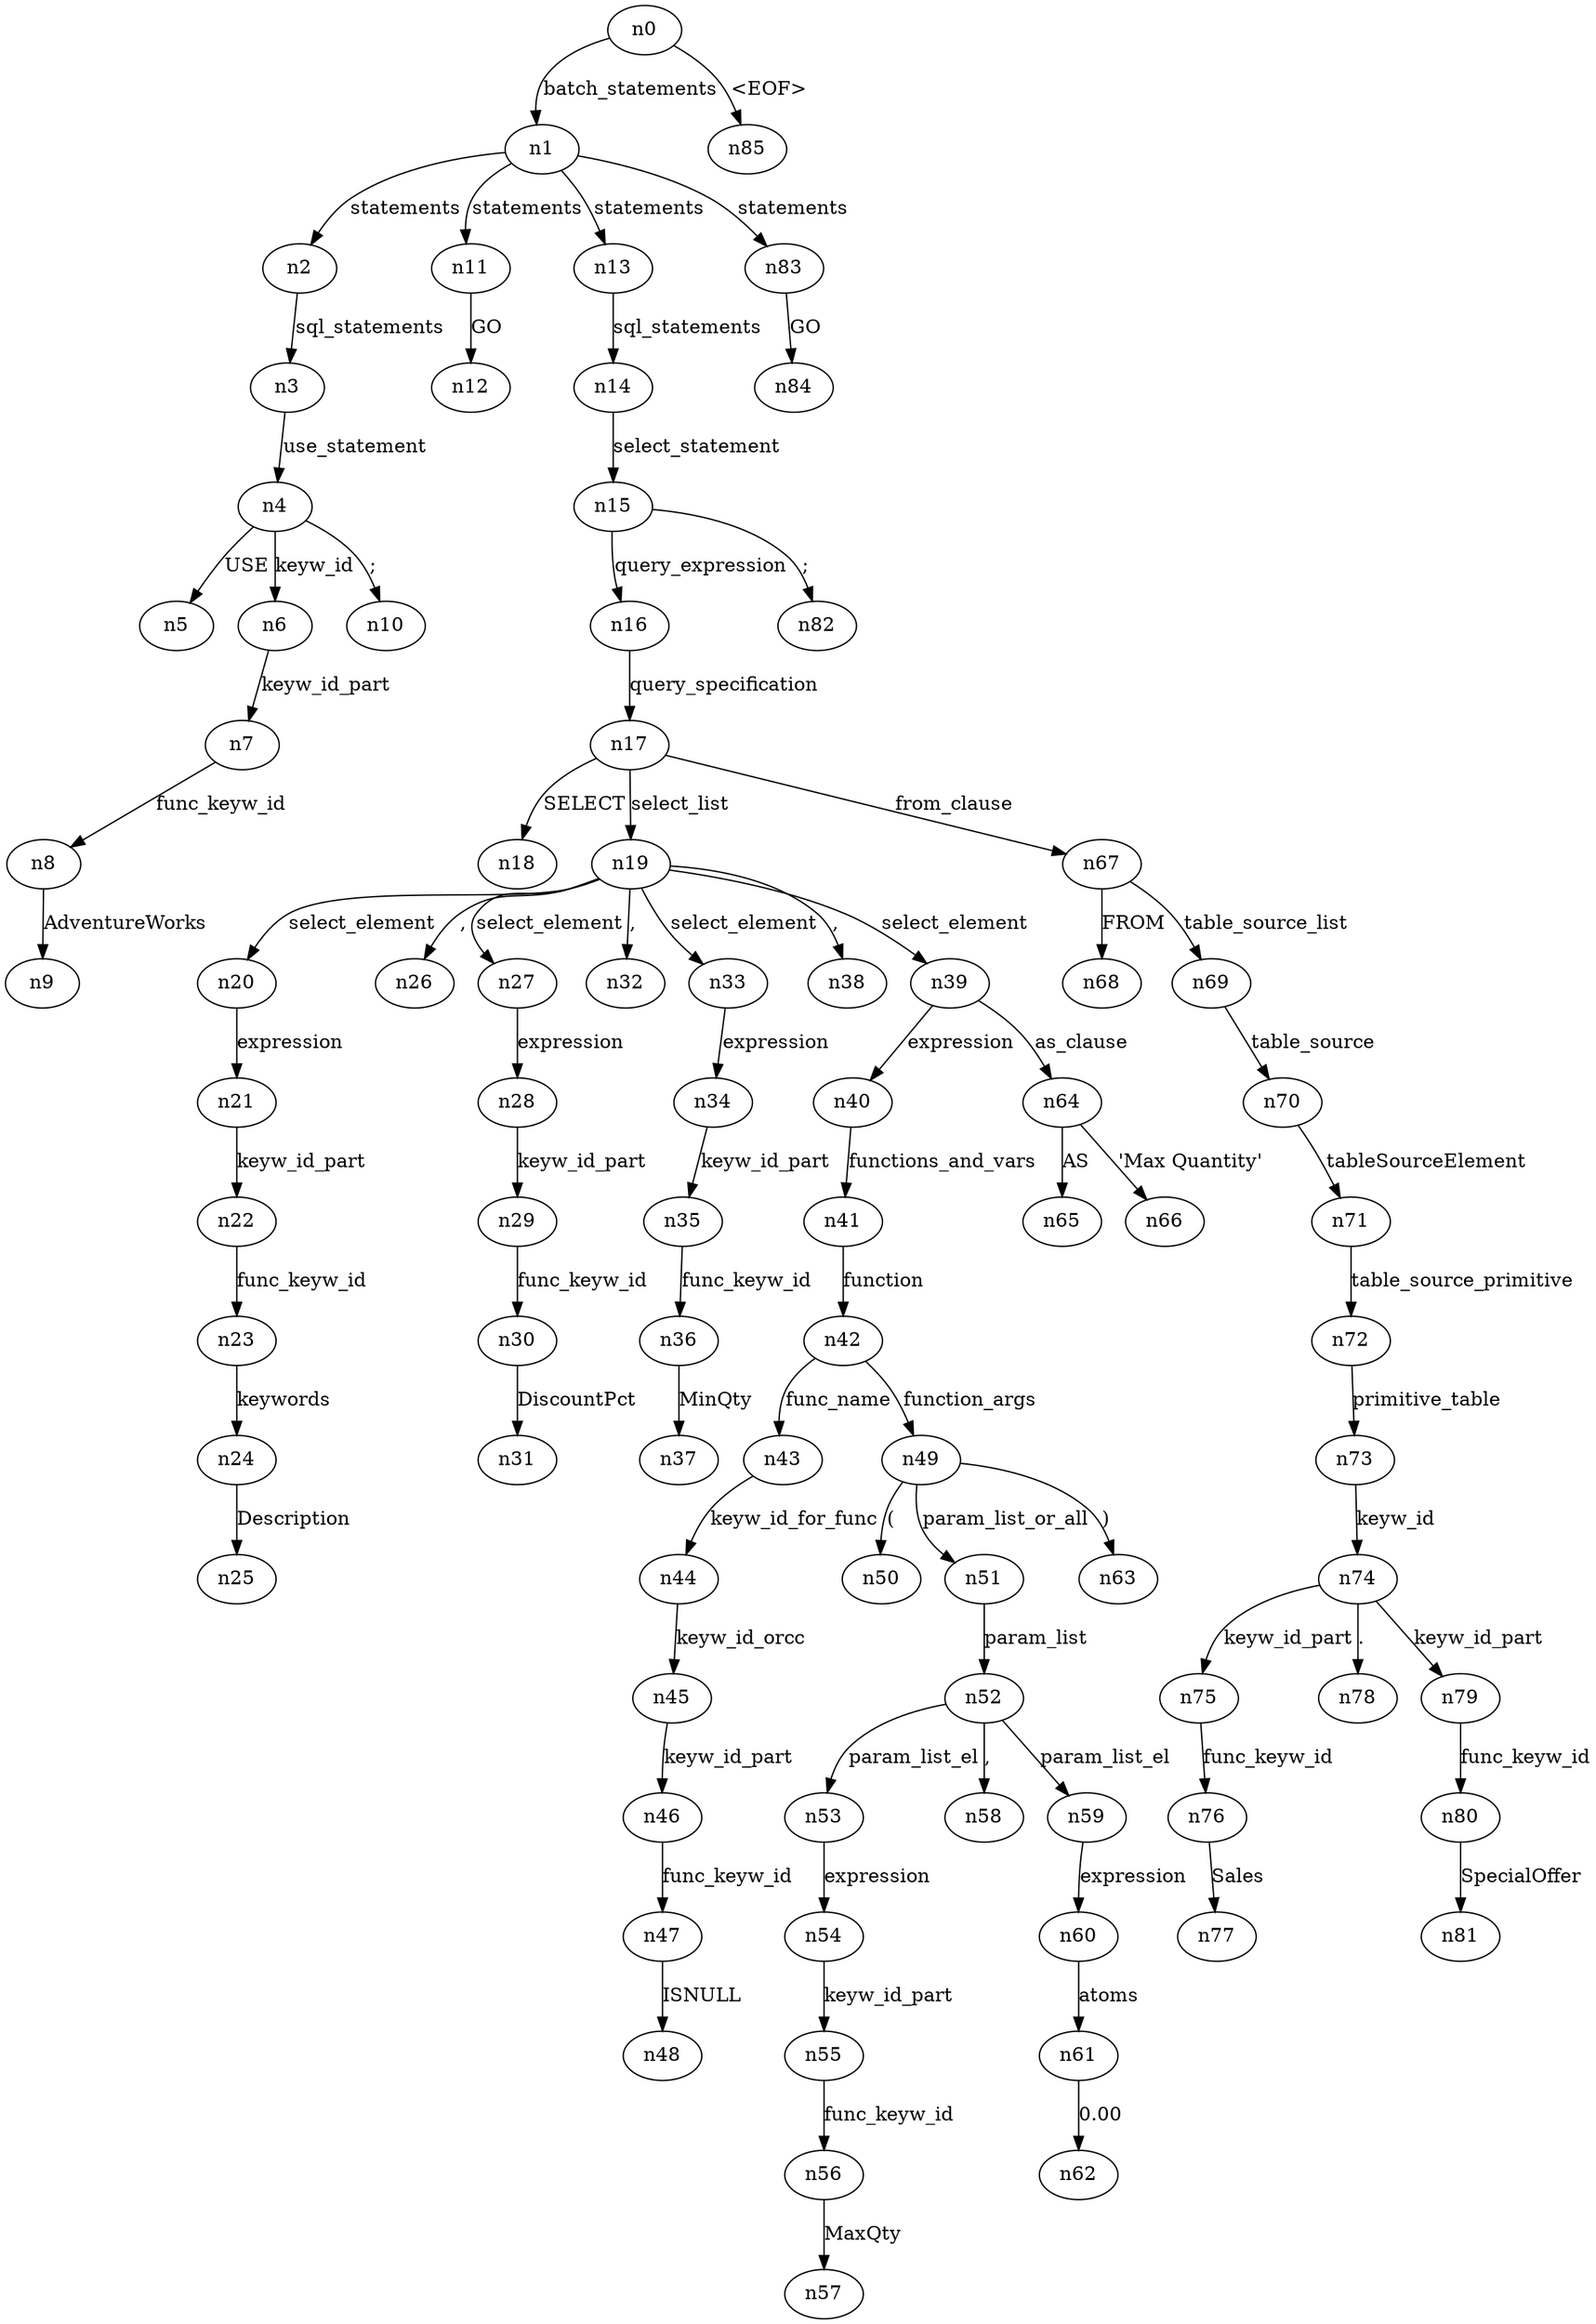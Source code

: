 digraph ParseTree {
  n0 -> n1 [label="batch_statements"];
  n1 -> n2 [label="statements"];
  n2 -> n3 [label="sql_statements"];
  n3 -> n4 [label="use_statement"];
  n4 -> n5 [label="USE"];
  n4 -> n6 [label="keyw_id"];
  n6 -> n7 [label="keyw_id_part"];
  n7 -> n8 [label="func_keyw_id"];
  n8 -> n9 [label="AdventureWorks"];
  n4 -> n10 [label=";"];
  n1 -> n11 [label="statements"];
  n11 -> n12 [label="GO"];
  n1 -> n13 [label="statements"];
  n13 -> n14 [label="sql_statements"];
  n14 -> n15 [label="select_statement"];
  n15 -> n16 [label="query_expression"];
  n16 -> n17 [label="query_specification"];
  n17 -> n18 [label="SELECT"];
  n17 -> n19 [label="select_list"];
  n19 -> n20 [label="select_element"];
  n20 -> n21 [label="expression"];
  n21 -> n22 [label="keyw_id_part"];
  n22 -> n23 [label="func_keyw_id"];
  n23 -> n24 [label="keywords"];
  n24 -> n25 [label="Description"];
  n19 -> n26 [label=","];
  n19 -> n27 [label="select_element"];
  n27 -> n28 [label="expression"];
  n28 -> n29 [label="keyw_id_part"];
  n29 -> n30 [label="func_keyw_id"];
  n30 -> n31 [label="DiscountPct"];
  n19 -> n32 [label=","];
  n19 -> n33 [label="select_element"];
  n33 -> n34 [label="expression"];
  n34 -> n35 [label="keyw_id_part"];
  n35 -> n36 [label="func_keyw_id"];
  n36 -> n37 [label="MinQty"];
  n19 -> n38 [label=","];
  n19 -> n39 [label="select_element"];
  n39 -> n40 [label="expression"];
  n40 -> n41 [label="functions_and_vars"];
  n41 -> n42 [label="function"];
  n42 -> n43 [label="func_name"];
  n43 -> n44 [label="keyw_id_for_func"];
  n44 -> n45 [label="keyw_id_orcc"];
  n45 -> n46 [label="keyw_id_part"];
  n46 -> n47 [label="func_keyw_id"];
  n47 -> n48 [label="ISNULL"];
  n42 -> n49 [label="function_args"];
  n49 -> n50 [label="("];
  n49 -> n51 [label="param_list_or_all"];
  n51 -> n52 [label="param_list"];
  n52 -> n53 [label="param_list_el"];
  n53 -> n54 [label="expression"];
  n54 -> n55 [label="keyw_id_part"];
  n55 -> n56 [label="func_keyw_id"];
  n56 -> n57 [label="MaxQty"];
  n52 -> n58 [label=","];
  n52 -> n59 [label="param_list_el"];
  n59 -> n60 [label="expression"];
  n60 -> n61 [label="atoms"];
  n61 -> n62 [label="0.00"];
  n49 -> n63 [label=")"];
  n39 -> n64 [label="as_clause"];
  n64 -> n65 [label="AS"];
  n64 -> n66 [label="'Max Quantity'"];
  n17 -> n67 [label="from_clause"];
  n67 -> n68 [label="FROM"];
  n67 -> n69 [label="table_source_list"];
  n69 -> n70 [label="table_source"];
  n70 -> n71 [label="tableSourceElement"];
  n71 -> n72 [label="table_source_primitive"];
  n72 -> n73 [label="primitive_table"];
  n73 -> n74 [label="keyw_id"];
  n74 -> n75 [label="keyw_id_part"];
  n75 -> n76 [label="func_keyw_id"];
  n76 -> n77 [label="Sales"];
  n74 -> n78 [label="."];
  n74 -> n79 [label="keyw_id_part"];
  n79 -> n80 [label="func_keyw_id"];
  n80 -> n81 [label="SpecialOffer"];
  n15 -> n82 [label=";"];
  n1 -> n83 [label="statements"];
  n83 -> n84 [label="GO"];
  n0 -> n85 [label="<EOF>"];
}